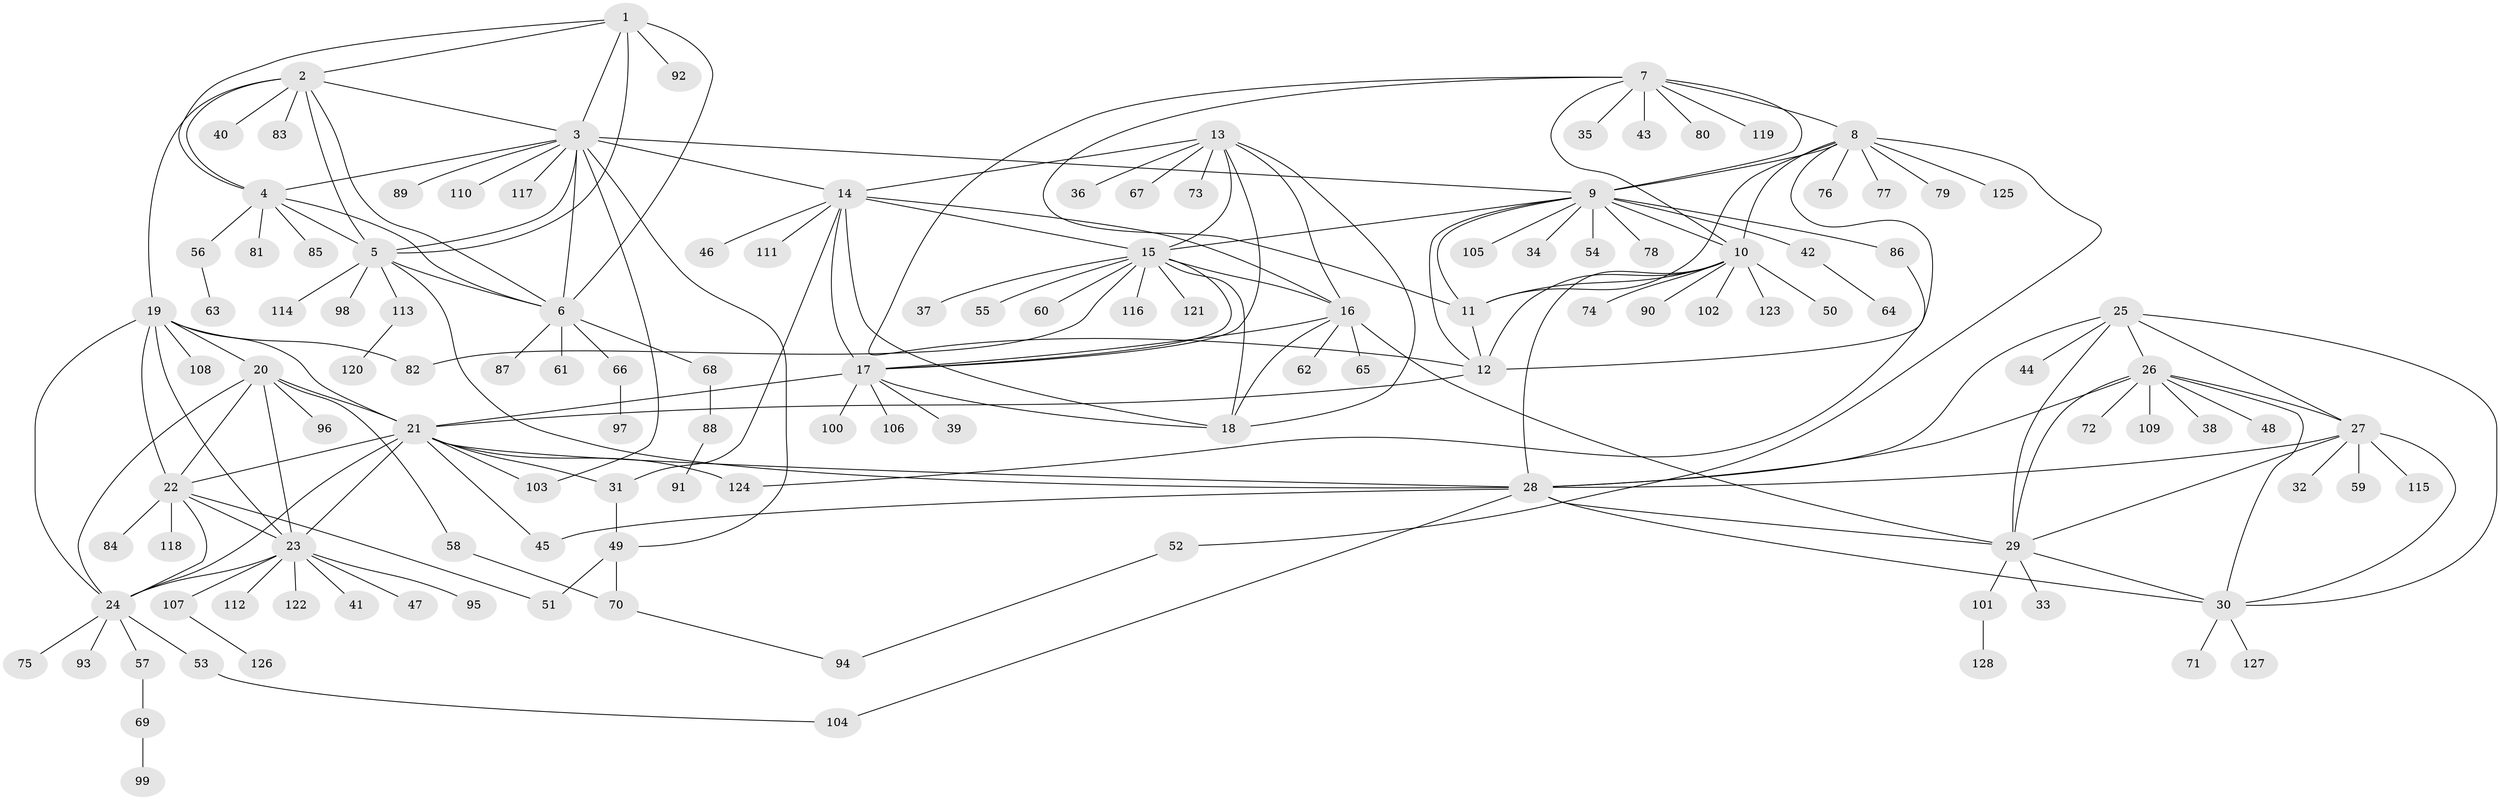 // Generated by graph-tools (version 1.1) at 2025/26/03/09/25 03:26:44]
// undirected, 128 vertices, 193 edges
graph export_dot {
graph [start="1"]
  node [color=gray90,style=filled];
  1;
  2;
  3;
  4;
  5;
  6;
  7;
  8;
  9;
  10;
  11;
  12;
  13;
  14;
  15;
  16;
  17;
  18;
  19;
  20;
  21;
  22;
  23;
  24;
  25;
  26;
  27;
  28;
  29;
  30;
  31;
  32;
  33;
  34;
  35;
  36;
  37;
  38;
  39;
  40;
  41;
  42;
  43;
  44;
  45;
  46;
  47;
  48;
  49;
  50;
  51;
  52;
  53;
  54;
  55;
  56;
  57;
  58;
  59;
  60;
  61;
  62;
  63;
  64;
  65;
  66;
  67;
  68;
  69;
  70;
  71;
  72;
  73;
  74;
  75;
  76;
  77;
  78;
  79;
  80;
  81;
  82;
  83;
  84;
  85;
  86;
  87;
  88;
  89;
  90;
  91;
  92;
  93;
  94;
  95;
  96;
  97;
  98;
  99;
  100;
  101;
  102;
  103;
  104;
  105;
  106;
  107;
  108;
  109;
  110;
  111;
  112;
  113;
  114;
  115;
  116;
  117;
  118;
  119;
  120;
  121;
  122;
  123;
  124;
  125;
  126;
  127;
  128;
  1 -- 2;
  1 -- 3;
  1 -- 4;
  1 -- 5;
  1 -- 6;
  1 -- 92;
  2 -- 3;
  2 -- 4;
  2 -- 5;
  2 -- 6;
  2 -- 19;
  2 -- 40;
  2 -- 83;
  3 -- 4;
  3 -- 5;
  3 -- 6;
  3 -- 9;
  3 -- 14;
  3 -- 49;
  3 -- 89;
  3 -- 103;
  3 -- 110;
  3 -- 117;
  4 -- 5;
  4 -- 6;
  4 -- 56;
  4 -- 81;
  4 -- 85;
  5 -- 6;
  5 -- 28;
  5 -- 98;
  5 -- 113;
  5 -- 114;
  6 -- 61;
  6 -- 66;
  6 -- 68;
  6 -- 87;
  7 -- 8;
  7 -- 9;
  7 -- 10;
  7 -- 11;
  7 -- 12;
  7 -- 35;
  7 -- 43;
  7 -- 80;
  7 -- 119;
  8 -- 9;
  8 -- 10;
  8 -- 11;
  8 -- 12;
  8 -- 52;
  8 -- 76;
  8 -- 77;
  8 -- 79;
  8 -- 125;
  9 -- 10;
  9 -- 11;
  9 -- 12;
  9 -- 15;
  9 -- 34;
  9 -- 42;
  9 -- 54;
  9 -- 78;
  9 -- 86;
  9 -- 105;
  10 -- 11;
  10 -- 12;
  10 -- 28;
  10 -- 50;
  10 -- 74;
  10 -- 90;
  10 -- 102;
  10 -- 123;
  11 -- 12;
  12 -- 21;
  13 -- 14;
  13 -- 15;
  13 -- 16;
  13 -- 17;
  13 -- 18;
  13 -- 36;
  13 -- 67;
  13 -- 73;
  14 -- 15;
  14 -- 16;
  14 -- 17;
  14 -- 18;
  14 -- 31;
  14 -- 46;
  14 -- 111;
  15 -- 16;
  15 -- 17;
  15 -- 18;
  15 -- 37;
  15 -- 55;
  15 -- 60;
  15 -- 82;
  15 -- 116;
  15 -- 121;
  16 -- 17;
  16 -- 18;
  16 -- 29;
  16 -- 62;
  16 -- 65;
  17 -- 18;
  17 -- 21;
  17 -- 39;
  17 -- 100;
  17 -- 106;
  19 -- 20;
  19 -- 21;
  19 -- 22;
  19 -- 23;
  19 -- 24;
  19 -- 82;
  19 -- 108;
  20 -- 21;
  20 -- 22;
  20 -- 23;
  20 -- 24;
  20 -- 58;
  20 -- 96;
  21 -- 22;
  21 -- 23;
  21 -- 24;
  21 -- 28;
  21 -- 31;
  21 -- 45;
  21 -- 103;
  21 -- 124;
  22 -- 23;
  22 -- 24;
  22 -- 51;
  22 -- 84;
  22 -- 118;
  23 -- 24;
  23 -- 41;
  23 -- 47;
  23 -- 95;
  23 -- 107;
  23 -- 112;
  23 -- 122;
  24 -- 53;
  24 -- 57;
  24 -- 75;
  24 -- 93;
  25 -- 26;
  25 -- 27;
  25 -- 28;
  25 -- 29;
  25 -- 30;
  25 -- 44;
  26 -- 27;
  26 -- 28;
  26 -- 29;
  26 -- 30;
  26 -- 38;
  26 -- 48;
  26 -- 72;
  26 -- 109;
  27 -- 28;
  27 -- 29;
  27 -- 30;
  27 -- 32;
  27 -- 59;
  27 -- 115;
  28 -- 29;
  28 -- 30;
  28 -- 45;
  28 -- 104;
  29 -- 30;
  29 -- 33;
  29 -- 101;
  30 -- 71;
  30 -- 127;
  31 -- 49;
  42 -- 64;
  49 -- 51;
  49 -- 70;
  52 -- 94;
  53 -- 104;
  56 -- 63;
  57 -- 69;
  58 -- 70;
  66 -- 97;
  68 -- 88;
  69 -- 99;
  70 -- 94;
  86 -- 124;
  88 -- 91;
  101 -- 128;
  107 -- 126;
  113 -- 120;
}
